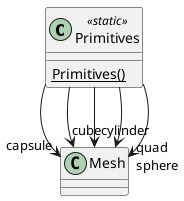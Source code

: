 @startuml
class Primitives <<static>> {
    {static} Primitives()
}
Primitives --> "capsule" Mesh
Primitives --> "cube" Mesh
Primitives --> "cylinder" Mesh
Primitives --> "quad" Mesh
Primitives --> "sphere" Mesh
@enduml
